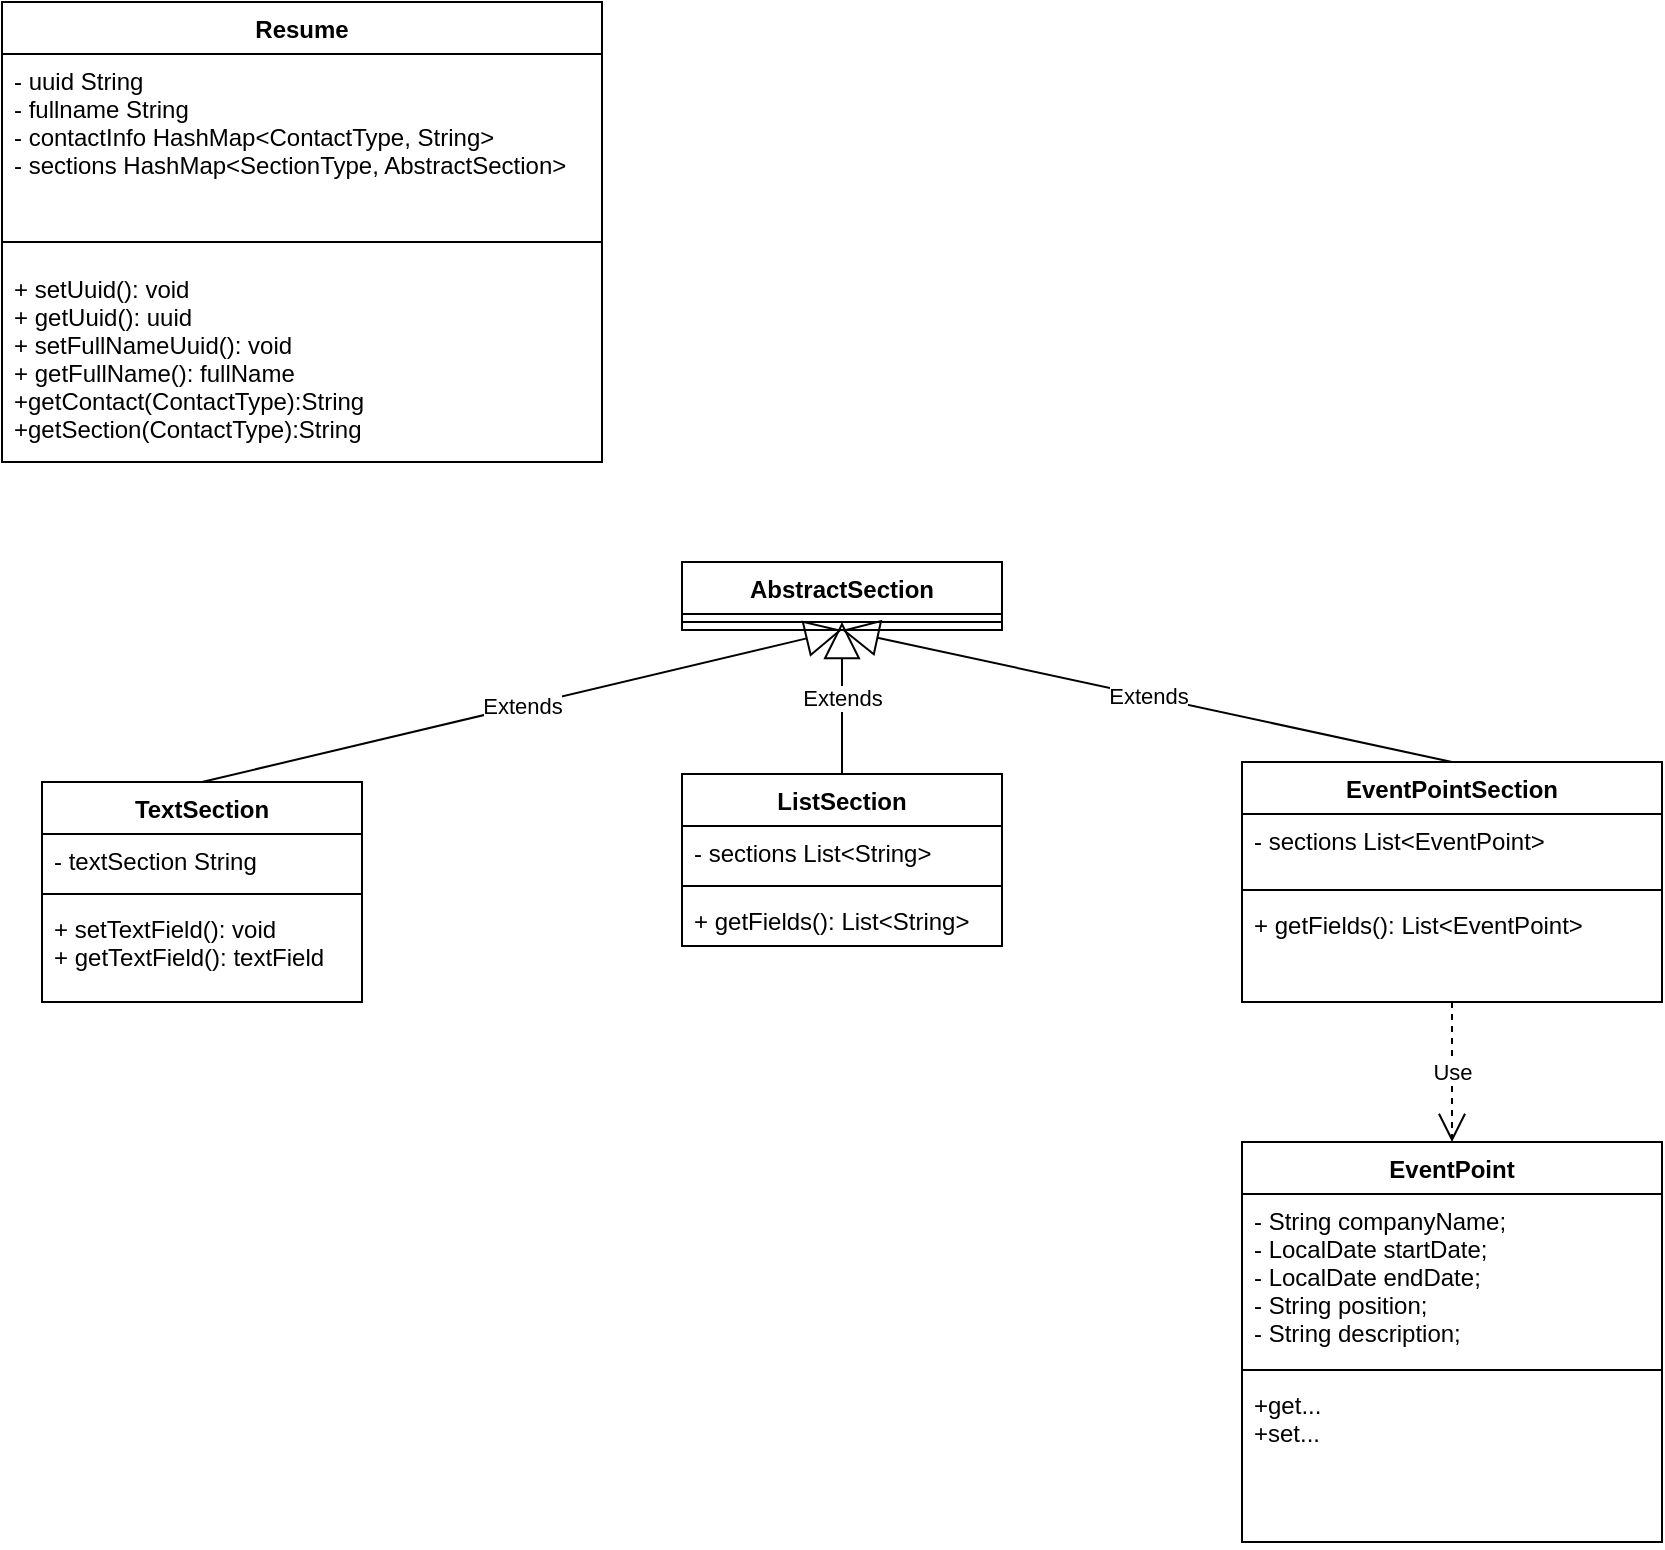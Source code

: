 <mxfile version="18.1.1" type="github">
  <diagram id="fFNd2Jv2OOi4PG3JJ3dx" name="Page-1">
    <mxGraphModel dx="1422" dy="780" grid="1" gridSize="10" guides="1" tooltips="1" connect="1" arrows="1" fold="1" page="1" pageScale="1" pageWidth="850" pageHeight="1100" math="0" shadow="0">
      <root>
        <mxCell id="0" />
        <mxCell id="1" parent="0" />
        <mxCell id="at_urgfjE1kt4REhZvFI-2" value="Resume" style="swimlane;fontStyle=1;align=center;verticalAlign=top;childLayout=stackLayout;horizontal=1;startSize=26;horizontalStack=0;resizeParent=1;resizeParentMax=0;resizeLast=0;collapsible=1;marginBottom=0;" parent="1" vertex="1">
          <mxGeometry x="60" y="50" width="300" height="230" as="geometry">
            <mxRectangle x="60" y="50" width="80" height="26" as="alternateBounds" />
          </mxGeometry>
        </mxCell>
        <mxCell id="at_urgfjE1kt4REhZvFI-3" value="- uuid String&#xa;- fullname String&#xa;- contactInfo HashMap&lt;ContactType, String&gt;&#xa;- sections HashMap&lt;SectionType, AbstractSection&gt;" style="text;strokeColor=none;fillColor=none;align=left;verticalAlign=top;spacingLeft=4;spacingRight=4;overflow=hidden;rotatable=0;points=[[0,0.5],[1,0.5]];portConstraint=eastwest;" parent="at_urgfjE1kt4REhZvFI-2" vertex="1">
          <mxGeometry y="26" width="300" height="84" as="geometry" />
        </mxCell>
        <mxCell id="at_urgfjE1kt4REhZvFI-4" value="" style="line;strokeWidth=1;fillColor=none;align=left;verticalAlign=middle;spacingTop=-1;spacingLeft=3;spacingRight=3;rotatable=0;labelPosition=right;points=[];portConstraint=eastwest;" parent="at_urgfjE1kt4REhZvFI-2" vertex="1">
          <mxGeometry y="110" width="300" height="20" as="geometry" />
        </mxCell>
        <mxCell id="at_urgfjE1kt4REhZvFI-5" value="+ setUuid(): void&#xa;+ getUuid(): uuid&#xa;+ setFullNameUuid(): void&#xa;+ getFullName(): fullName&#xa;+getContact(ContactType):String&#xa;+getSection(ContactType):String" style="text;strokeColor=none;fillColor=none;align=left;verticalAlign=top;spacingLeft=4;spacingRight=4;overflow=hidden;rotatable=0;points=[[0,0.5],[1,0.5]];portConstraint=eastwest;" parent="at_urgfjE1kt4REhZvFI-2" vertex="1">
          <mxGeometry y="130" width="300" height="100" as="geometry" />
        </mxCell>
        <mxCell id="at_urgfjE1kt4REhZvFI-7" value="AbstractSection" style="swimlane;fontStyle=1;align=center;verticalAlign=top;childLayout=stackLayout;horizontal=1;startSize=26;horizontalStack=0;resizeParent=1;resizeParentMax=0;resizeLast=0;collapsible=1;marginBottom=0;labelBorderColor=none;" parent="1" vertex="1">
          <mxGeometry x="400" y="330" width="160" height="34" as="geometry" />
        </mxCell>
        <mxCell id="at_urgfjE1kt4REhZvFI-9" value="" style="line;strokeWidth=1;fillColor=none;align=left;verticalAlign=middle;spacingTop=-1;spacingLeft=3;spacingRight=3;rotatable=0;labelPosition=right;points=[];portConstraint=eastwest;labelBorderColor=default;" parent="at_urgfjE1kt4REhZvFI-7" vertex="1">
          <mxGeometry y="26" width="160" height="8" as="geometry" />
        </mxCell>
        <mxCell id="at_urgfjE1kt4REhZvFI-11" value="TextSection" style="swimlane;fontStyle=1;align=center;verticalAlign=top;childLayout=stackLayout;horizontal=1;startSize=26;horizontalStack=0;resizeParent=1;resizeParentMax=0;resizeLast=0;collapsible=1;marginBottom=0;labelBorderColor=none;" parent="1" vertex="1">
          <mxGeometry x="80" y="440" width="160" height="110" as="geometry" />
        </mxCell>
        <mxCell id="at_urgfjE1kt4REhZvFI-12" value="- textSection String" style="text;strokeColor=none;fillColor=none;align=left;verticalAlign=top;spacingLeft=4;spacingRight=4;overflow=hidden;rotatable=0;points=[[0,0.5],[1,0.5]];portConstraint=eastwest;labelBorderColor=none;" parent="at_urgfjE1kt4REhZvFI-11" vertex="1">
          <mxGeometry y="26" width="160" height="26" as="geometry" />
        </mxCell>
        <mxCell id="at_urgfjE1kt4REhZvFI-13" value="" style="line;strokeWidth=1;fillColor=none;align=left;verticalAlign=middle;spacingTop=-1;spacingLeft=3;spacingRight=3;rotatable=0;labelPosition=right;points=[];portConstraint=eastwest;labelBorderColor=default;" parent="at_urgfjE1kt4REhZvFI-11" vertex="1">
          <mxGeometry y="52" width="160" height="8" as="geometry" />
        </mxCell>
        <mxCell id="at_urgfjE1kt4REhZvFI-14" value="+ setTextField(): void&#xa;+ getTextField(): textField" style="text;strokeColor=none;fillColor=none;align=left;verticalAlign=top;spacingLeft=4;spacingRight=4;overflow=hidden;rotatable=0;points=[[0,0.5],[1,0.5]];portConstraint=eastwest;labelBorderColor=none;" parent="at_urgfjE1kt4REhZvFI-11" vertex="1">
          <mxGeometry y="60" width="160" height="50" as="geometry" />
        </mxCell>
        <mxCell id="at_urgfjE1kt4REhZvFI-15" value="ListSection" style="swimlane;fontStyle=1;align=center;verticalAlign=top;childLayout=stackLayout;horizontal=1;startSize=26;horizontalStack=0;resizeParent=1;resizeParentMax=0;resizeLast=0;collapsible=1;marginBottom=0;labelBorderColor=none;" parent="1" vertex="1">
          <mxGeometry x="400" y="436" width="160" height="86" as="geometry" />
        </mxCell>
        <mxCell id="at_urgfjE1kt4REhZvFI-16" value="- sections List&lt;String&gt;" style="text;strokeColor=none;fillColor=none;align=left;verticalAlign=top;spacingLeft=4;spacingRight=4;overflow=hidden;rotatable=0;points=[[0,0.5],[1,0.5]];portConstraint=eastwest;labelBorderColor=none;" parent="at_urgfjE1kt4REhZvFI-15" vertex="1">
          <mxGeometry y="26" width="160" height="26" as="geometry" />
        </mxCell>
        <mxCell id="at_urgfjE1kt4REhZvFI-17" value="" style="line;strokeWidth=1;fillColor=none;align=left;verticalAlign=middle;spacingTop=-1;spacingLeft=3;spacingRight=3;rotatable=0;labelPosition=right;points=[];portConstraint=eastwest;labelBorderColor=default;" parent="at_urgfjE1kt4REhZvFI-15" vertex="1">
          <mxGeometry y="52" width="160" height="8" as="geometry" />
        </mxCell>
        <mxCell id="at_urgfjE1kt4REhZvFI-18" value="+ getFields(): List&lt;String&gt;" style="text;strokeColor=none;fillColor=none;align=left;verticalAlign=top;spacingLeft=4;spacingRight=4;overflow=hidden;rotatable=0;points=[[0,0.5],[1,0.5]];portConstraint=eastwest;labelBorderColor=none;" parent="at_urgfjE1kt4REhZvFI-15" vertex="1">
          <mxGeometry y="60" width="160" height="26" as="geometry" />
        </mxCell>
        <mxCell id="at_urgfjE1kt4REhZvFI-19" value="EventPointSection" style="swimlane;fontStyle=1;align=center;verticalAlign=top;childLayout=stackLayout;horizontal=1;startSize=26;horizontalStack=0;resizeParent=1;resizeParentMax=0;resizeLast=0;collapsible=1;marginBottom=0;labelBorderColor=none;" parent="1" vertex="1">
          <mxGeometry x="680" y="430" width="210" height="120" as="geometry" />
        </mxCell>
        <mxCell id="at_urgfjE1kt4REhZvFI-20" value="- sections List&lt;EventPoint&gt;" style="text;strokeColor=none;fillColor=none;align=left;verticalAlign=top;spacingLeft=4;spacingRight=4;overflow=hidden;rotatable=0;points=[[0,0.5],[1,0.5]];portConstraint=eastwest;labelBorderColor=none;" parent="at_urgfjE1kt4REhZvFI-19" vertex="1">
          <mxGeometry y="26" width="210" height="34" as="geometry" />
        </mxCell>
        <mxCell id="at_urgfjE1kt4REhZvFI-21" value="" style="line;strokeWidth=1;fillColor=none;align=left;verticalAlign=middle;spacingTop=-1;spacingLeft=3;spacingRight=3;rotatable=0;labelPosition=right;points=[];portConstraint=eastwest;labelBorderColor=default;" parent="at_urgfjE1kt4REhZvFI-19" vertex="1">
          <mxGeometry y="60" width="210" height="8" as="geometry" />
        </mxCell>
        <mxCell id="at_urgfjE1kt4REhZvFI-22" value="+ getFields(): List&lt;EventPoint&gt;" style="text;strokeColor=none;fillColor=none;align=left;verticalAlign=top;spacingLeft=4;spacingRight=4;overflow=hidden;rotatable=0;points=[[0,0.5],[1,0.5]];portConstraint=eastwest;labelBorderColor=none;" parent="at_urgfjE1kt4REhZvFI-19" vertex="1">
          <mxGeometry y="68" width="210" height="52" as="geometry" />
        </mxCell>
        <mxCell id="at_urgfjE1kt4REhZvFI-24" value="Extends" style="endArrow=block;endSize=16;endFill=0;html=1;rounded=0;entryX=0.5;entryY=1;entryDx=0;entryDy=0;exitX=0.5;exitY=0;exitDx=0;exitDy=0;" parent="1" source="at_urgfjE1kt4REhZvFI-11" target="at_urgfjE1kt4REhZvFI-7" edge="1">
          <mxGeometry width="160" relative="1" as="geometry">
            <mxPoint x="150" y="410" as="sourcePoint" />
            <mxPoint x="310" y="410" as="targetPoint" />
          </mxGeometry>
        </mxCell>
        <mxCell id="at_urgfjE1kt4REhZvFI-25" value="Extends" style="endArrow=block;endSize=16;endFill=0;html=1;rounded=0;entryX=0.5;entryY=1;entryDx=0;entryDy=0;exitX=0.5;exitY=0;exitDx=0;exitDy=0;" parent="1" source="at_urgfjE1kt4REhZvFI-19" target="at_urgfjE1kt4REhZvFI-7" edge="1">
          <mxGeometry width="160" relative="1" as="geometry">
            <mxPoint x="680" y="370" as="sourcePoint" />
            <mxPoint x="840" y="370" as="targetPoint" />
          </mxGeometry>
        </mxCell>
        <mxCell id="at_urgfjE1kt4REhZvFI-26" value="Extends" style="endArrow=block;endSize=16;endFill=0;html=1;rounded=0;exitX=0.5;exitY=0;exitDx=0;exitDy=0;" parent="1" source="at_urgfjE1kt4REhZvFI-15" edge="1">
          <mxGeometry width="160" relative="1" as="geometry">
            <mxPoint x="130" y="360" as="sourcePoint" />
            <mxPoint x="480" y="360" as="targetPoint" />
          </mxGeometry>
        </mxCell>
        <mxCell id="Mdyc30ZYwEnbxY8DSBuU-1" value="EventPoint" style="swimlane;fontStyle=1;align=center;verticalAlign=top;childLayout=stackLayout;horizontal=1;startSize=26;horizontalStack=0;resizeParent=1;resizeParentMax=0;resizeLast=0;collapsible=1;marginBottom=0;labelBorderColor=none;" vertex="1" parent="1">
          <mxGeometry x="680" y="620" width="210" height="200" as="geometry" />
        </mxCell>
        <mxCell id="Mdyc30ZYwEnbxY8DSBuU-2" value="- String companyName;&#xa;- LocalDate startDate;&#xa;- LocalDate endDate;&#xa;- String position;&#xa;- String description;" style="text;strokeColor=none;fillColor=none;align=left;verticalAlign=top;spacingLeft=4;spacingRight=4;overflow=hidden;rotatable=0;points=[[0,0.5],[1,0.5]];portConstraint=eastwest;labelBorderColor=none;" vertex="1" parent="Mdyc30ZYwEnbxY8DSBuU-1">
          <mxGeometry y="26" width="210" height="84" as="geometry" />
        </mxCell>
        <mxCell id="Mdyc30ZYwEnbxY8DSBuU-3" value="" style="line;strokeWidth=1;fillColor=none;align=left;verticalAlign=middle;spacingTop=-1;spacingLeft=3;spacingRight=3;rotatable=0;labelPosition=right;points=[];portConstraint=eastwest;labelBorderColor=none;" vertex="1" parent="Mdyc30ZYwEnbxY8DSBuU-1">
          <mxGeometry y="110" width="210" height="8" as="geometry" />
        </mxCell>
        <mxCell id="Mdyc30ZYwEnbxY8DSBuU-4" value="+get...&#xa;+set...&#xa;" style="text;strokeColor=none;fillColor=none;align=left;verticalAlign=top;spacingLeft=4;spacingRight=4;overflow=hidden;rotatable=0;points=[[0,0.5],[1,0.5]];portConstraint=eastwest;labelBorderColor=none;" vertex="1" parent="Mdyc30ZYwEnbxY8DSBuU-1">
          <mxGeometry y="118" width="210" height="82" as="geometry" />
        </mxCell>
        <mxCell id="Mdyc30ZYwEnbxY8DSBuU-5" value="Use" style="endArrow=open;endSize=12;dashed=1;html=1;rounded=0;entryX=0.5;entryY=0;entryDx=0;entryDy=0;" edge="1" parent="1" source="at_urgfjE1kt4REhZvFI-22" target="Mdyc30ZYwEnbxY8DSBuU-1">
          <mxGeometry width="160" relative="1" as="geometry">
            <mxPoint x="640" y="640" as="sourcePoint" />
            <mxPoint x="800" y="640" as="targetPoint" />
          </mxGeometry>
        </mxCell>
      </root>
    </mxGraphModel>
  </diagram>
</mxfile>
